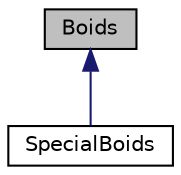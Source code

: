 digraph "Boids"
{
 // LATEX_PDF_SIZE
  edge [fontname="Helvetica",fontsize="10",labelfontname="Helvetica",labelfontsize="10"];
  node [fontname="Helvetica",fontsize="10",shape=record];
  Node1 [label="Boids",height=0.2,width=0.4,color="black", fillcolor="grey75", style="filled", fontcolor="black",tooltip="Boids.java."];
  Node1 -> Node2 [dir="back",color="midnightblue",fontsize="10",style="solid",fontname="Helvetica"];
  Node2 [label="SpecialBoids",height=0.2,width=0.4,color="black", fillcolor="white", style="filled",URL="$classSpecialBoids.html",tooltip="SpecialBoids class extends the Boids class and represents a special type of boid."];
}
